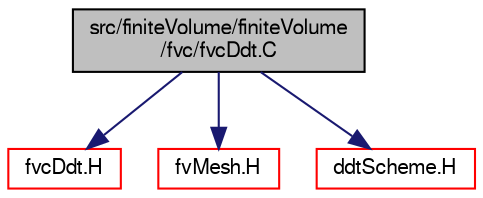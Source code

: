digraph "src/finiteVolume/finiteVolume/fvc/fvcDdt.C"
{
  bgcolor="transparent";
  edge [fontname="FreeSans",fontsize="10",labelfontname="FreeSans",labelfontsize="10"];
  node [fontname="FreeSans",fontsize="10",shape=record];
  Node0 [label="src/finiteVolume/finiteVolume\l/fvc/fvcDdt.C",height=0.2,width=0.4,color="black", fillcolor="grey75", style="filled", fontcolor="black"];
  Node0 -> Node1 [color="midnightblue",fontsize="10",style="solid",fontname="FreeSans"];
  Node1 [label="fvcDdt.H",height=0.2,width=0.4,color="red",URL="$a02960.html",tooltip="Calculate the first temporal derivative. "];
  Node0 -> Node132 [color="midnightblue",fontsize="10",style="solid",fontname="FreeSans"];
  Node132 [label="fvMesh.H",height=0.2,width=0.4,color="red",URL="$a03533.html"];
  Node0 -> Node285 [color="midnightblue",fontsize="10",style="solid",fontname="FreeSans"];
  Node285 [label="ddtScheme.H",height=0.2,width=0.4,color="red",URL="$a02858.html"];
}
